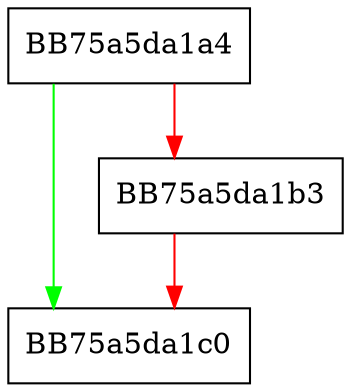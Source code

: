 digraph reset {
  node [shape="box"];
  graph [splines=ortho];
  BB75a5da1a4 -> BB75a5da1c0 [color="green"];
  BB75a5da1a4 -> BB75a5da1b3 [color="red"];
  BB75a5da1b3 -> BB75a5da1c0 [color="red"];
}